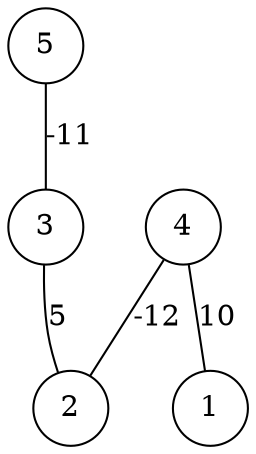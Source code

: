graph { 
	 fontname="Helvetica,Arial,sans-serif" 
	 node [shape = circle]; 
	 5 -- 3 [label = "-11"];
	 4 -- 1 [label = "10"];
	 4 -- 2 [label = "-12"];
	 3 -- 2 [label = "5"];
	 1;
	 2;
	 3;
	 4;
	 5;
}

